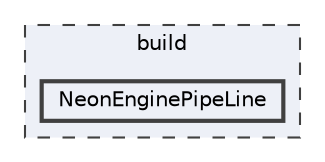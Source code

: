 digraph "build/NeonEnginePipeLine"
{
 // LATEX_PDF_SIZE
  bgcolor="transparent";
  edge [fontname=Helvetica,fontsize=10,labelfontname=Helvetica,labelfontsize=10];
  node [fontname=Helvetica,fontsize=10,shape=box,height=0.2,width=0.4];
  compound=true
  subgraph clusterdir_4fef79e7177ba769987a8da36c892c5f {
    graph [ bgcolor="#edf0f7", pencolor="grey25", label="build", fontname=Helvetica,fontsize=10 style="filled,dashed", URL="dir_4fef79e7177ba769987a8da36c892c5f.html",tooltip=""]
  dir_0d69c95159b1a65bf26586e35481f141 [label="NeonEnginePipeLine", fillcolor="#edf0f7", color="grey25", style="filled,bold", URL="dir_0d69c95159b1a65bf26586e35481f141.html",tooltip=""];
  }
}
